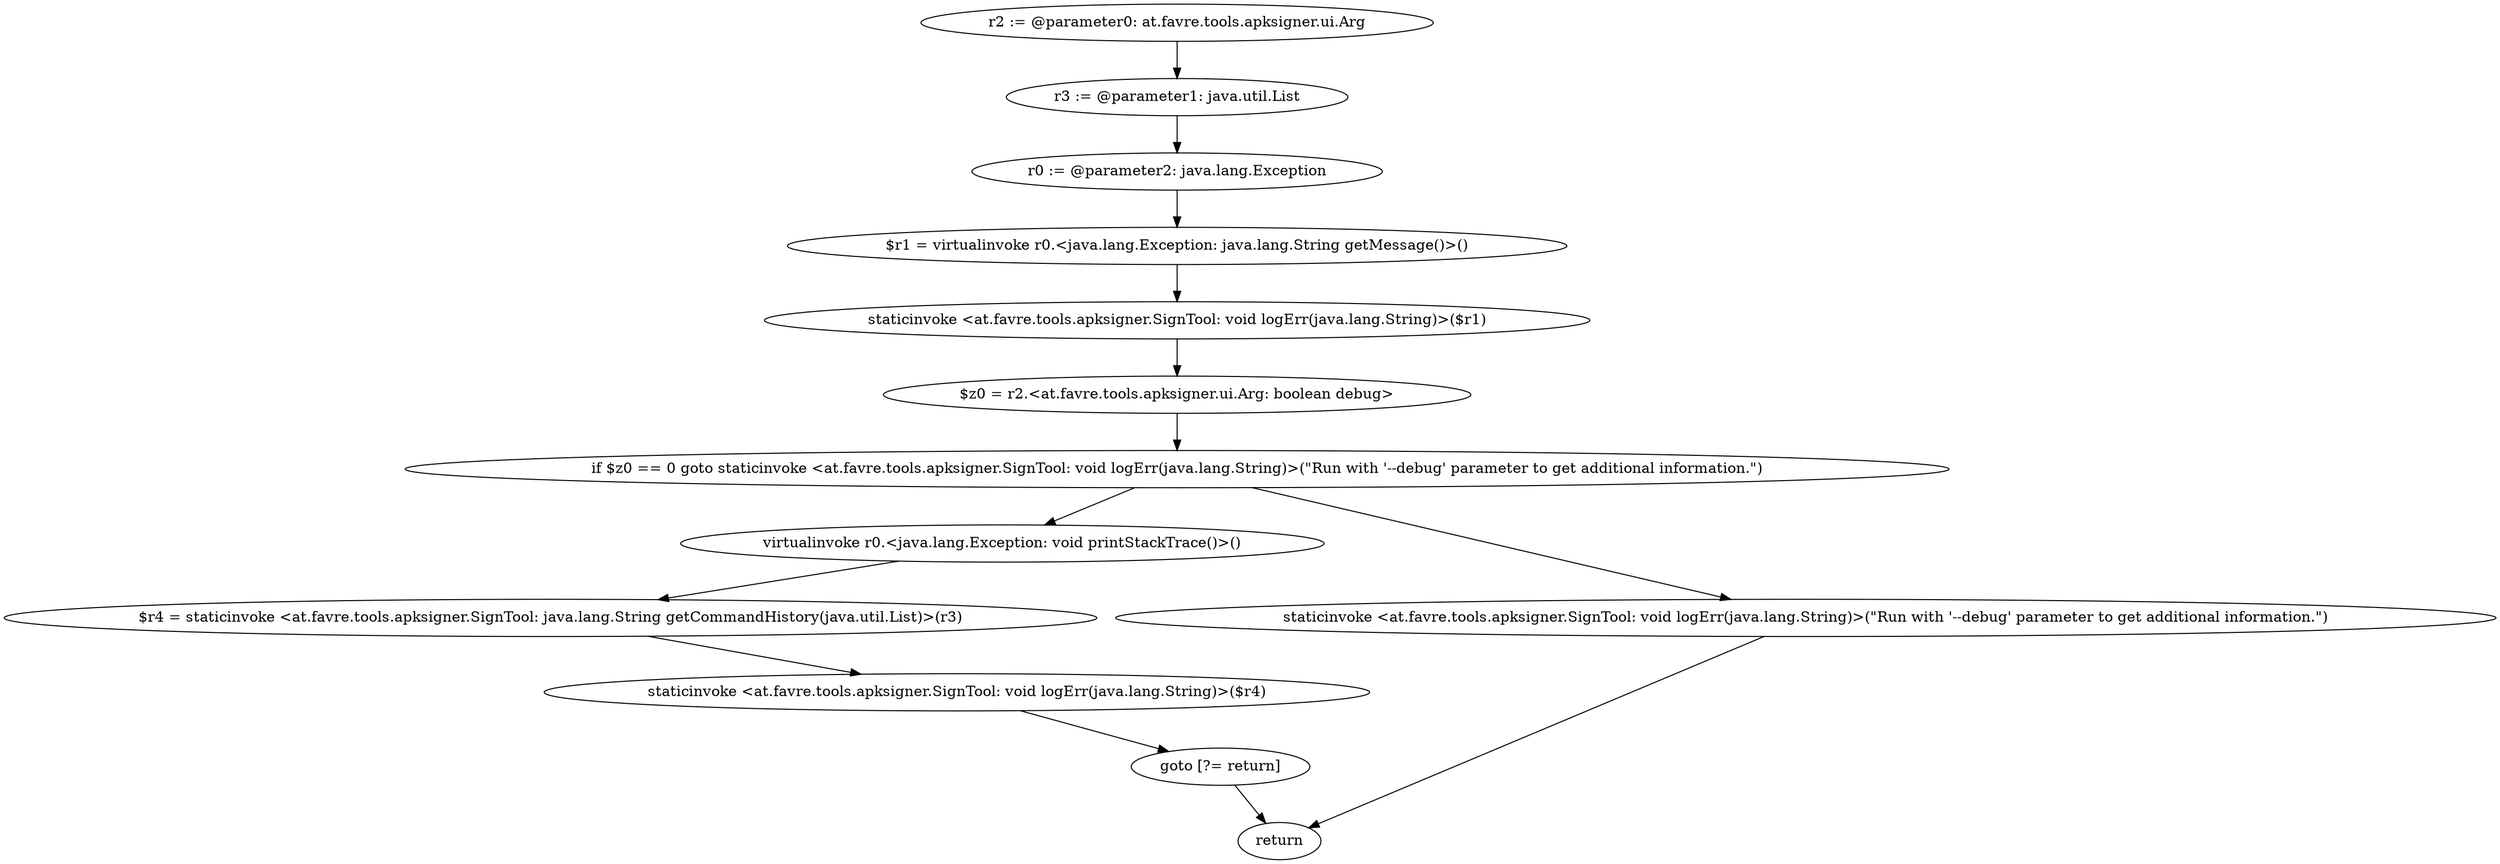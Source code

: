 digraph "unitGraph" {
    "r2 := @parameter0: at.favre.tools.apksigner.ui.Arg"
    "r3 := @parameter1: java.util.List"
    "r0 := @parameter2: java.lang.Exception"
    "$r1 = virtualinvoke r0.<java.lang.Exception: java.lang.String getMessage()>()"
    "staticinvoke <at.favre.tools.apksigner.SignTool: void logErr(java.lang.String)>($r1)"
    "$z0 = r2.<at.favre.tools.apksigner.ui.Arg: boolean debug>"
    "if $z0 == 0 goto staticinvoke <at.favre.tools.apksigner.SignTool: void logErr(java.lang.String)>(\"Run with \'--debug\' parameter to get additional information.\")"
    "virtualinvoke r0.<java.lang.Exception: void printStackTrace()>()"
    "$r4 = staticinvoke <at.favre.tools.apksigner.SignTool: java.lang.String getCommandHistory(java.util.List)>(r3)"
    "staticinvoke <at.favre.tools.apksigner.SignTool: void logErr(java.lang.String)>($r4)"
    "goto [?= return]"
    "staticinvoke <at.favre.tools.apksigner.SignTool: void logErr(java.lang.String)>(\"Run with \'--debug\' parameter to get additional information.\")"
    "return"
    "r2 := @parameter0: at.favre.tools.apksigner.ui.Arg"->"r3 := @parameter1: java.util.List";
    "r3 := @parameter1: java.util.List"->"r0 := @parameter2: java.lang.Exception";
    "r0 := @parameter2: java.lang.Exception"->"$r1 = virtualinvoke r0.<java.lang.Exception: java.lang.String getMessage()>()";
    "$r1 = virtualinvoke r0.<java.lang.Exception: java.lang.String getMessage()>()"->"staticinvoke <at.favre.tools.apksigner.SignTool: void logErr(java.lang.String)>($r1)";
    "staticinvoke <at.favre.tools.apksigner.SignTool: void logErr(java.lang.String)>($r1)"->"$z0 = r2.<at.favre.tools.apksigner.ui.Arg: boolean debug>";
    "$z0 = r2.<at.favre.tools.apksigner.ui.Arg: boolean debug>"->"if $z0 == 0 goto staticinvoke <at.favre.tools.apksigner.SignTool: void logErr(java.lang.String)>(\"Run with \'--debug\' parameter to get additional information.\")";
    "if $z0 == 0 goto staticinvoke <at.favre.tools.apksigner.SignTool: void logErr(java.lang.String)>(\"Run with \'--debug\' parameter to get additional information.\")"->"virtualinvoke r0.<java.lang.Exception: void printStackTrace()>()";
    "if $z0 == 0 goto staticinvoke <at.favre.tools.apksigner.SignTool: void logErr(java.lang.String)>(\"Run with \'--debug\' parameter to get additional information.\")"->"staticinvoke <at.favre.tools.apksigner.SignTool: void logErr(java.lang.String)>(\"Run with \'--debug\' parameter to get additional information.\")";
    "virtualinvoke r0.<java.lang.Exception: void printStackTrace()>()"->"$r4 = staticinvoke <at.favre.tools.apksigner.SignTool: java.lang.String getCommandHistory(java.util.List)>(r3)";
    "$r4 = staticinvoke <at.favre.tools.apksigner.SignTool: java.lang.String getCommandHistory(java.util.List)>(r3)"->"staticinvoke <at.favre.tools.apksigner.SignTool: void logErr(java.lang.String)>($r4)";
    "staticinvoke <at.favre.tools.apksigner.SignTool: void logErr(java.lang.String)>($r4)"->"goto [?= return]";
    "goto [?= return]"->"return";
    "staticinvoke <at.favre.tools.apksigner.SignTool: void logErr(java.lang.String)>(\"Run with \'--debug\' parameter to get additional information.\")"->"return";
}
